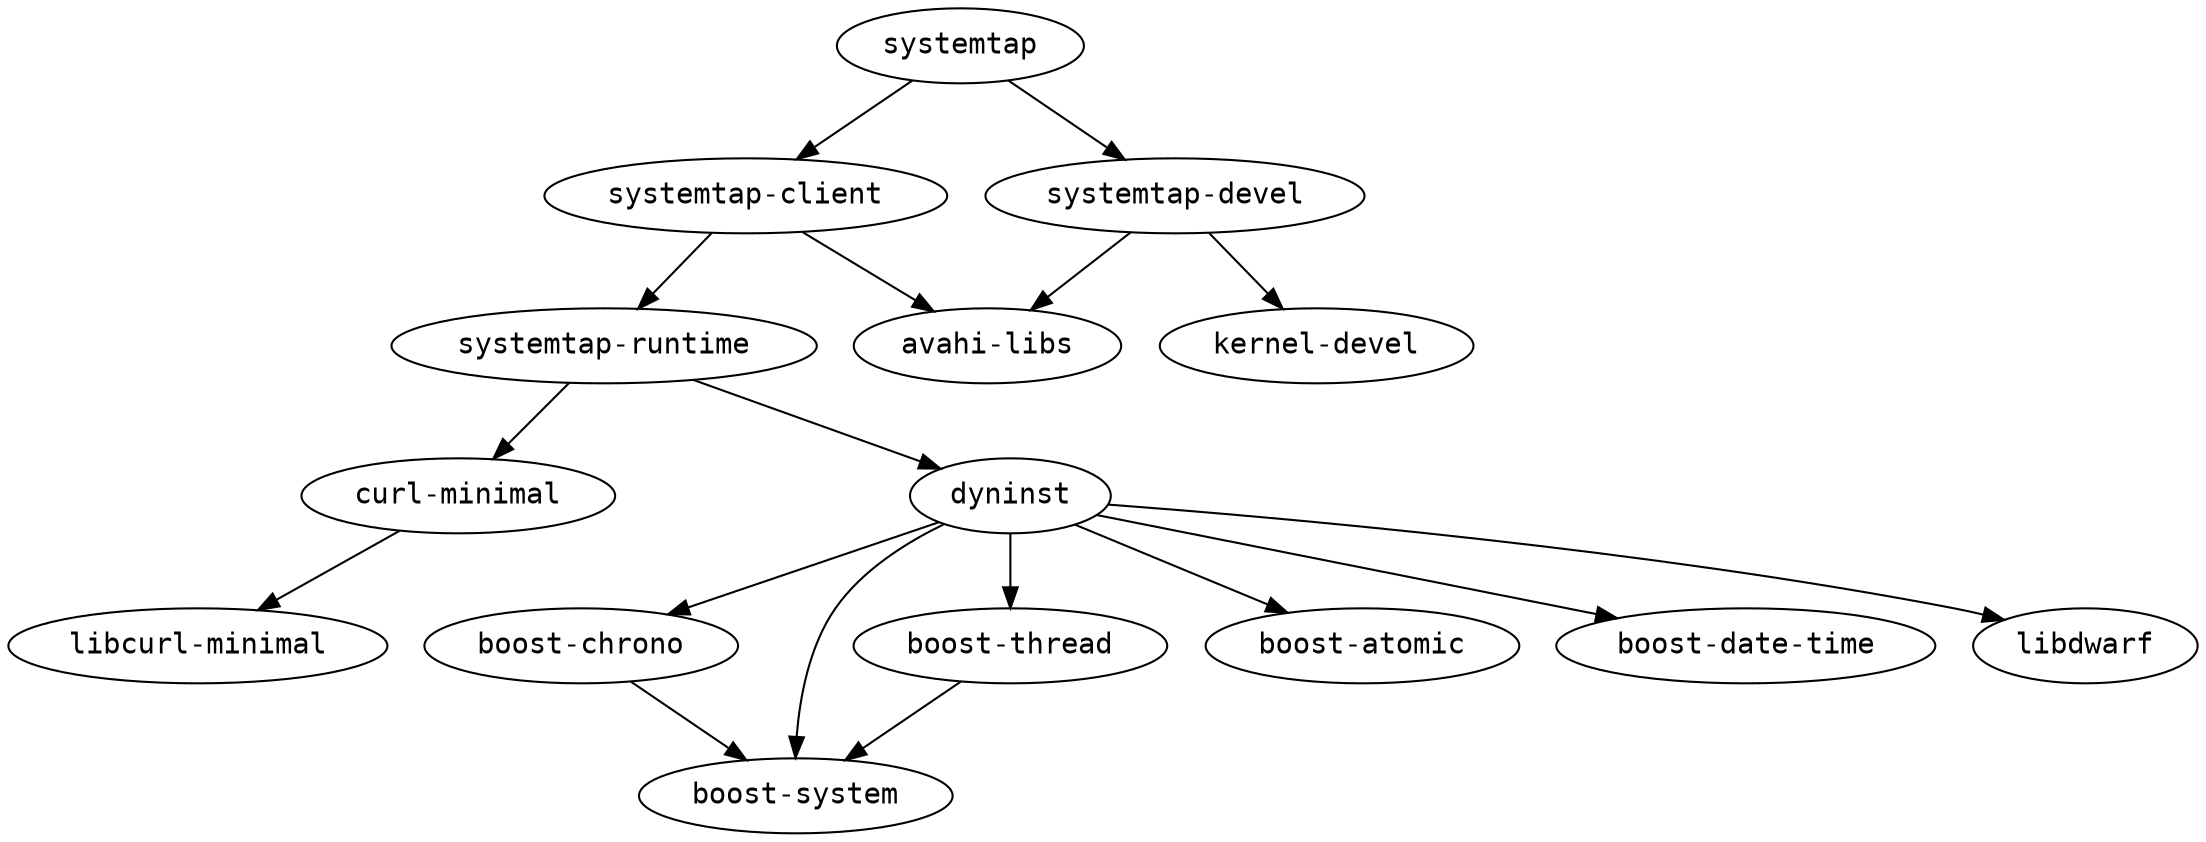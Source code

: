 strict digraph G {
node [fontname=monospace];
  "boost-chrono" -> "boost-system";
  "boost-thread" -> "boost-system";
  "curl-minimal" -> "libcurl-minimal";
  "dyninst" -> "boost-atomic";
  "dyninst" -> "boost-chrono";
  "dyninst" -> "boost-date-time";
  "dyninst" -> "boost-system";
  "dyninst" -> "boost-thread";
  "dyninst" -> "libdwarf";
  "systemtap-client" -> "avahi-libs";
  "systemtap-client" -> "systemtap-runtime";
  "systemtap-devel" -> "avahi-libs";
  "systemtap-devel" -> "kernel-devel";
  "systemtap-runtime" -> "curl-minimal";
  "systemtap-runtime" -> "dyninst";
  "systemtap" -> "systemtap-client";
  "systemtap" -> "systemtap-devel";
}
